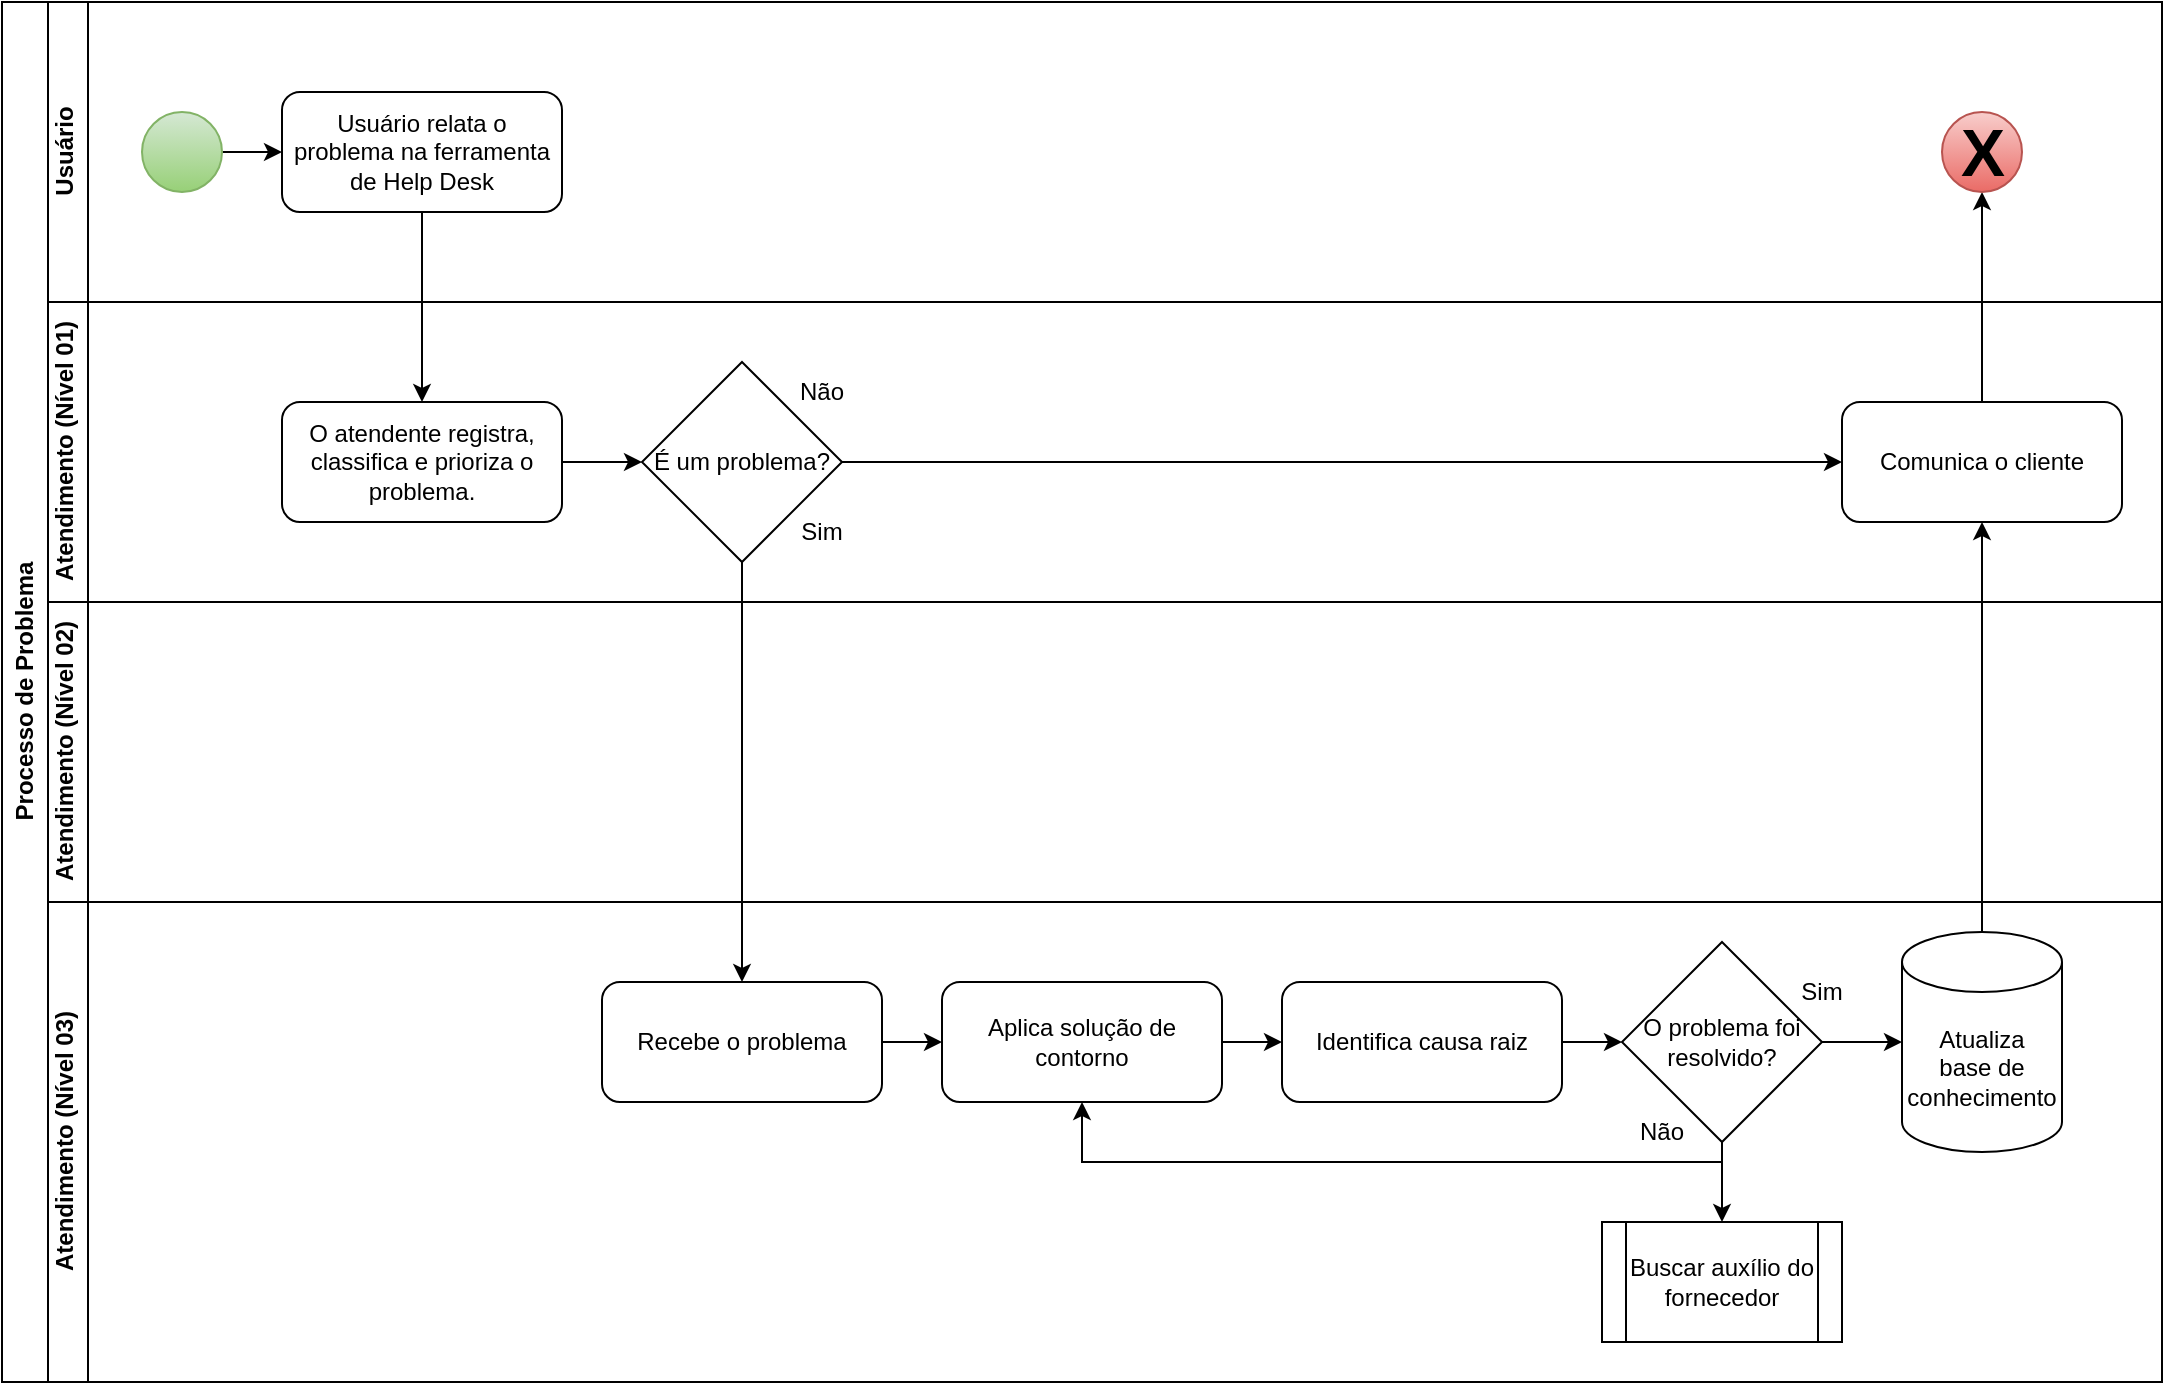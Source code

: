 <mxfile version="20.8.16" type="device"><diagram name="Página-1" id="sMDDuYYLzHya5sf9OJd8"><mxGraphModel dx="1594" dy="2101" grid="1" gridSize="10" guides="1" tooltips="1" connect="1" arrows="1" fold="1" page="1" pageScale="1" pageWidth="827" pageHeight="1169" math="0" shadow="0"><root><mxCell id="0"/><mxCell id="1" parent="0"/><mxCell id="lXOMpd0KykhnTVvYJrXc-2" value="Usuário" style="swimlane;horizontal=0;whiteSpace=wrap;html=1;" parent="1" vertex="1"><mxGeometry x="60" y="-120" width="1060" height="150" as="geometry"/></mxCell><mxCell id="lXOMpd0KykhnTVvYJrXc-3" value="Atendimento (Nível 01)" style="swimlane;horizontal=0;whiteSpace=wrap;html=1;" parent="1" vertex="1"><mxGeometry x="60" y="30" width="1060" height="150" as="geometry"/></mxCell><mxCell id="lXOMpd0KykhnTVvYJrXc-4" value="Atendimento (Nível 02)" style="swimlane;horizontal=0;whiteSpace=wrap;html=1;" parent="1" vertex="1"><mxGeometry x="60" y="180" width="1060" height="150" as="geometry"/></mxCell><mxCell id="lXOMpd0KykhnTVvYJrXc-5" value="Atendimento (Nível 03)" style="swimlane;horizontal=0;whiteSpace=wrap;html=1;" parent="1" vertex="1"><mxGeometry x="60" y="330" width="1060" height="240" as="geometry"/></mxCell><mxCell id="lXOMpd0KykhnTVvYJrXc-7" value="Processo de Problema" style="swimlane;horizontal=0;whiteSpace=wrap;html=1;fontColor=#000000;" parent="1" vertex="1"><mxGeometry x="40" y="-120" width="1080" height="690" as="geometry"/></mxCell><mxCell id="lXOMpd0KykhnTVvYJrXc-13" value="" style="edgeStyle=orthogonalEdgeStyle;rounded=0;orthogonalLoop=1;jettySize=auto;html=1;" parent="lXOMpd0KykhnTVvYJrXc-7" source="lXOMpd0KykhnTVvYJrXc-6" target="lXOMpd0KykhnTVvYJrXc-9" edge="1"><mxGeometry relative="1" as="geometry"/></mxCell><mxCell id="lXOMpd0KykhnTVvYJrXc-6" value="" style="ellipse;whiteSpace=wrap;html=1;aspect=fixed;fillColor=#d5e8d4;gradientColor=#97d077;strokeColor=#82b366;" parent="lXOMpd0KykhnTVvYJrXc-7" vertex="1"><mxGeometry x="70" y="55" width="40" height="40" as="geometry"/></mxCell><mxCell id="lXOMpd0KykhnTVvYJrXc-14" value="" style="edgeStyle=orthogonalEdgeStyle;rounded=0;orthogonalLoop=1;jettySize=auto;html=1;" parent="lXOMpd0KykhnTVvYJrXc-7" source="lXOMpd0KykhnTVvYJrXc-9" target="lXOMpd0KykhnTVvYJrXc-10" edge="1"><mxGeometry relative="1" as="geometry"/></mxCell><mxCell id="lXOMpd0KykhnTVvYJrXc-9" value="Usuário relata o problema na ferramenta de Help Desk" style="rounded=1;whiteSpace=wrap;html=1;" parent="lXOMpd0KykhnTVvYJrXc-7" vertex="1"><mxGeometry x="140" y="45" width="140" height="60" as="geometry"/></mxCell><mxCell id="lXOMpd0KykhnTVvYJrXc-15" value="" style="edgeStyle=orthogonalEdgeStyle;rounded=0;orthogonalLoop=1;jettySize=auto;html=1;" parent="lXOMpd0KykhnTVvYJrXc-7" source="lXOMpd0KykhnTVvYJrXc-10" target="lXOMpd0KykhnTVvYJrXc-12" edge="1"><mxGeometry relative="1" as="geometry"/></mxCell><mxCell id="lXOMpd0KykhnTVvYJrXc-10" value="O atendente registra, classifica e prioriza o problema." style="rounded=1;whiteSpace=wrap;html=1;" parent="lXOMpd0KykhnTVvYJrXc-7" vertex="1"><mxGeometry x="140" y="200" width="140" height="60" as="geometry"/></mxCell><mxCell id="lXOMpd0KykhnTVvYJrXc-17" style="edgeStyle=orthogonalEdgeStyle;rounded=0;orthogonalLoop=1;jettySize=auto;html=1;" parent="lXOMpd0KykhnTVvYJrXc-7" source="lXOMpd0KykhnTVvYJrXc-12" target="lXOMpd0KykhnTVvYJrXc-16" edge="1"><mxGeometry relative="1" as="geometry"/></mxCell><mxCell id="lXOMpd0KykhnTVvYJrXc-44" style="edgeStyle=orthogonalEdgeStyle;rounded=0;orthogonalLoop=1;jettySize=auto;html=1;exitX=1;exitY=0.5;exitDx=0;exitDy=0;entryX=0;entryY=0.5;entryDx=0;entryDy=0;" parent="lXOMpd0KykhnTVvYJrXc-7" source="lXOMpd0KykhnTVvYJrXc-12" target="lXOMpd0KykhnTVvYJrXc-37" edge="1"><mxGeometry relative="1" as="geometry"/></mxCell><mxCell id="lXOMpd0KykhnTVvYJrXc-12" value="É um problema?" style="rhombus;whiteSpace=wrap;html=1;" parent="lXOMpd0KykhnTVvYJrXc-7" vertex="1"><mxGeometry x="320" y="180" width="100" height="100" as="geometry"/></mxCell><mxCell id="lXOMpd0KykhnTVvYJrXc-23" value="" style="edgeStyle=orthogonalEdgeStyle;rounded=0;orthogonalLoop=1;jettySize=auto;html=1;" parent="lXOMpd0KykhnTVvYJrXc-7" source="lXOMpd0KykhnTVvYJrXc-16" target="lXOMpd0KykhnTVvYJrXc-21" edge="1"><mxGeometry relative="1" as="geometry"/></mxCell><mxCell id="lXOMpd0KykhnTVvYJrXc-16" value="Recebe o problema" style="rounded=1;whiteSpace=wrap;html=1;" parent="lXOMpd0KykhnTVvYJrXc-7" vertex="1"><mxGeometry x="300" y="490" width="140" height="60" as="geometry"/></mxCell><mxCell id="lXOMpd0KykhnTVvYJrXc-19" value="Sim" style="text;html=1;strokeColor=none;fillColor=none;align=center;verticalAlign=middle;whiteSpace=wrap;rounded=0;" parent="lXOMpd0KykhnTVvYJrXc-7" vertex="1"><mxGeometry x="380" y="250" width="60" height="30" as="geometry"/></mxCell><mxCell id="lXOMpd0KykhnTVvYJrXc-20" value="Não" style="text;html=1;strokeColor=none;fillColor=none;align=center;verticalAlign=middle;whiteSpace=wrap;rounded=0;" parent="lXOMpd0KykhnTVvYJrXc-7" vertex="1"><mxGeometry x="380" y="180" width="60" height="30" as="geometry"/></mxCell><mxCell id="lXOMpd0KykhnTVvYJrXc-24" value="" style="edgeStyle=orthogonalEdgeStyle;rounded=0;orthogonalLoop=1;jettySize=auto;html=1;" parent="lXOMpd0KykhnTVvYJrXc-7" source="lXOMpd0KykhnTVvYJrXc-21" target="lXOMpd0KykhnTVvYJrXc-22" edge="1"><mxGeometry relative="1" as="geometry"/></mxCell><mxCell id="lXOMpd0KykhnTVvYJrXc-21" value="Aplica solução de contorno" style="rounded=1;whiteSpace=wrap;html=1;" parent="lXOMpd0KykhnTVvYJrXc-7" vertex="1"><mxGeometry x="470" y="490" width="140" height="60" as="geometry"/></mxCell><mxCell id="lXOMpd0KykhnTVvYJrXc-31" style="edgeStyle=orthogonalEdgeStyle;rounded=0;orthogonalLoop=1;jettySize=auto;html=1;exitX=1;exitY=0.5;exitDx=0;exitDy=0;entryX=0;entryY=0.5;entryDx=0;entryDy=0;" parent="lXOMpd0KykhnTVvYJrXc-7" source="lXOMpd0KykhnTVvYJrXc-22" target="lXOMpd0KykhnTVvYJrXc-26" edge="1"><mxGeometry relative="1" as="geometry"/></mxCell><mxCell id="lXOMpd0KykhnTVvYJrXc-22" value="Identifica causa raiz" style="rounded=1;whiteSpace=wrap;html=1;" parent="lXOMpd0KykhnTVvYJrXc-7" vertex="1"><mxGeometry x="640" y="490" width="140" height="60" as="geometry"/></mxCell><mxCell id="lXOMpd0KykhnTVvYJrXc-35" style="edgeStyle=orthogonalEdgeStyle;rounded=0;orthogonalLoop=1;jettySize=auto;html=1;exitX=1;exitY=0.5;exitDx=0;exitDy=0;entryX=0;entryY=0.5;entryDx=0;entryDy=0;entryPerimeter=0;" parent="lXOMpd0KykhnTVvYJrXc-7" source="lXOMpd0KykhnTVvYJrXc-26" target="lXOMpd0KykhnTVvYJrXc-34" edge="1"><mxGeometry relative="1" as="geometry"/></mxCell><mxCell id="lXOMpd0KykhnTVvYJrXc-46" style="edgeStyle=orthogonalEdgeStyle;rounded=0;orthogonalLoop=1;jettySize=auto;html=1;entryX=0.5;entryY=1;entryDx=0;entryDy=0;" parent="lXOMpd0KykhnTVvYJrXc-7" source="lXOMpd0KykhnTVvYJrXc-26" target="lXOMpd0KykhnTVvYJrXc-21" edge="1"><mxGeometry relative="1" as="geometry"><Array as="points"><mxPoint x="860" y="580"/><mxPoint x="540" y="580"/></Array></mxGeometry></mxCell><mxCell id="lXOMpd0KykhnTVvYJrXc-26" value="O problema foi resolvido?" style="rhombus;whiteSpace=wrap;html=1;" parent="lXOMpd0KykhnTVvYJrXc-7" vertex="1"><mxGeometry x="810" y="470" width="100" height="100" as="geometry"/></mxCell><mxCell id="lXOMpd0KykhnTVvYJrXc-27" value="Sim" style="text;html=1;strokeColor=none;fillColor=none;align=center;verticalAlign=middle;whiteSpace=wrap;rounded=0;" parent="lXOMpd0KykhnTVvYJrXc-7" vertex="1"><mxGeometry x="880" y="480" width="60" height="30" as="geometry"/></mxCell><mxCell id="lXOMpd0KykhnTVvYJrXc-28" value="Não" style="text;html=1;strokeColor=none;fillColor=none;align=center;verticalAlign=middle;whiteSpace=wrap;rounded=0;" parent="lXOMpd0KykhnTVvYJrXc-7" vertex="1"><mxGeometry x="800" y="550" width="60" height="30" as="geometry"/></mxCell><mxCell id="lXOMpd0KykhnTVvYJrXc-38" style="edgeStyle=orthogonalEdgeStyle;rounded=0;orthogonalLoop=1;jettySize=auto;html=1;exitX=0.5;exitY=0;exitDx=0;exitDy=0;exitPerimeter=0;" parent="lXOMpd0KykhnTVvYJrXc-7" source="lXOMpd0KykhnTVvYJrXc-34" target="lXOMpd0KykhnTVvYJrXc-37" edge="1"><mxGeometry relative="1" as="geometry"/></mxCell><mxCell id="lXOMpd0KykhnTVvYJrXc-34" value="Atualiza &lt;br&gt;base de conhecimento" style="shape=cylinder3;whiteSpace=wrap;html=1;boundedLbl=1;backgroundOutline=1;size=15;" parent="lXOMpd0KykhnTVvYJrXc-7" vertex="1"><mxGeometry x="950" y="465" width="80" height="110" as="geometry"/></mxCell><mxCell id="lXOMpd0KykhnTVvYJrXc-40" style="edgeStyle=orthogonalEdgeStyle;rounded=0;orthogonalLoop=1;jettySize=auto;html=1;exitX=0.5;exitY=0;exitDx=0;exitDy=0;entryX=0.5;entryY=1;entryDx=0;entryDy=0;" parent="lXOMpd0KykhnTVvYJrXc-7" source="lXOMpd0KykhnTVvYJrXc-37" target="lXOMpd0KykhnTVvYJrXc-39" edge="1"><mxGeometry relative="1" as="geometry"/></mxCell><mxCell id="lXOMpd0KykhnTVvYJrXc-37" value="Comunica o cliente" style="rounded=1;whiteSpace=wrap;html=1;" parent="lXOMpd0KykhnTVvYJrXc-7" vertex="1"><mxGeometry x="920" y="200" width="140" height="60" as="geometry"/></mxCell><mxCell id="lXOMpd0KykhnTVvYJrXc-39" value="" style="ellipse;whiteSpace=wrap;html=1;aspect=fixed;fillColor=#f8cecc;gradientColor=#ea6b66;strokeColor=#b85450;" parent="lXOMpd0KykhnTVvYJrXc-7" vertex="1"><mxGeometry x="970" y="55" width="40" height="40" as="geometry"/></mxCell><mxCell id="lXOMpd0KykhnTVvYJrXc-42" value="X" style="text;html=1;align=center;verticalAlign=middle;resizable=0;points=[];autosize=1;fontStyle=1;fontSize=33;fontColor=#000000;" parent="lXOMpd0KykhnTVvYJrXc-7" vertex="1"><mxGeometry x="965" y="50" width="50" height="50" as="geometry"/></mxCell><mxCell id="lXOMpd0KykhnTVvYJrXc-32" value="Buscar auxílio do fornecedor" style="shape=process;whiteSpace=wrap;html=1;backgroundOutline=1;" parent="1" vertex="1"><mxGeometry x="840" y="490" width="120" height="60" as="geometry"/></mxCell><mxCell id="lXOMpd0KykhnTVvYJrXc-33" style="edgeStyle=orthogonalEdgeStyle;rounded=0;orthogonalLoop=1;jettySize=auto;html=1;exitX=0.5;exitY=1;exitDx=0;exitDy=0;entryX=0.5;entryY=0;entryDx=0;entryDy=0;" parent="1" source="lXOMpd0KykhnTVvYJrXc-26" target="lXOMpd0KykhnTVvYJrXc-32" edge="1"><mxGeometry relative="1" as="geometry"/></mxCell></root></mxGraphModel></diagram></mxfile>